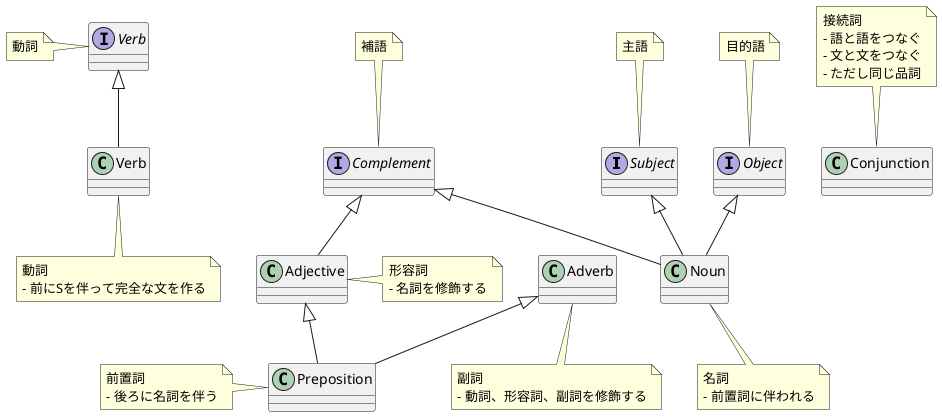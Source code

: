 @startuml Structure of English

interface Subject
note top : 主語

interface "Verb" as IVerb
note left : 動詞

interface Object
note top : 目的語

interface Complement
note top : 補語

class Noun {
}
note bottom : 名詞\n- 前置詞に伴われる

Subject <|-- Noun
Object <|-- Noun
Complement <|-- Noun

class Verb {

}
note bottom : 動詞\n- 前にSを伴って完全な文を作る
IVerb <|-- Verb

class Adjective {

}
note right : 形容詞\n- 名詞を修飾する
Complement <|-- Adjective

class Adverb {

}
note bottom : 副詞\n- 動詞、形容詞、副詞を修飾する

class Preposition {

}
note left : 前置詞\n- 後ろに名詞を伴う
Adjective <|-- Preposition
Adverb <|-- Preposition

class Conjunction {

}
note top : 接続詞\n- 語と語をつなぐ\n- 文と文をつなぐ\n- ただし同じ品詞

@enduml